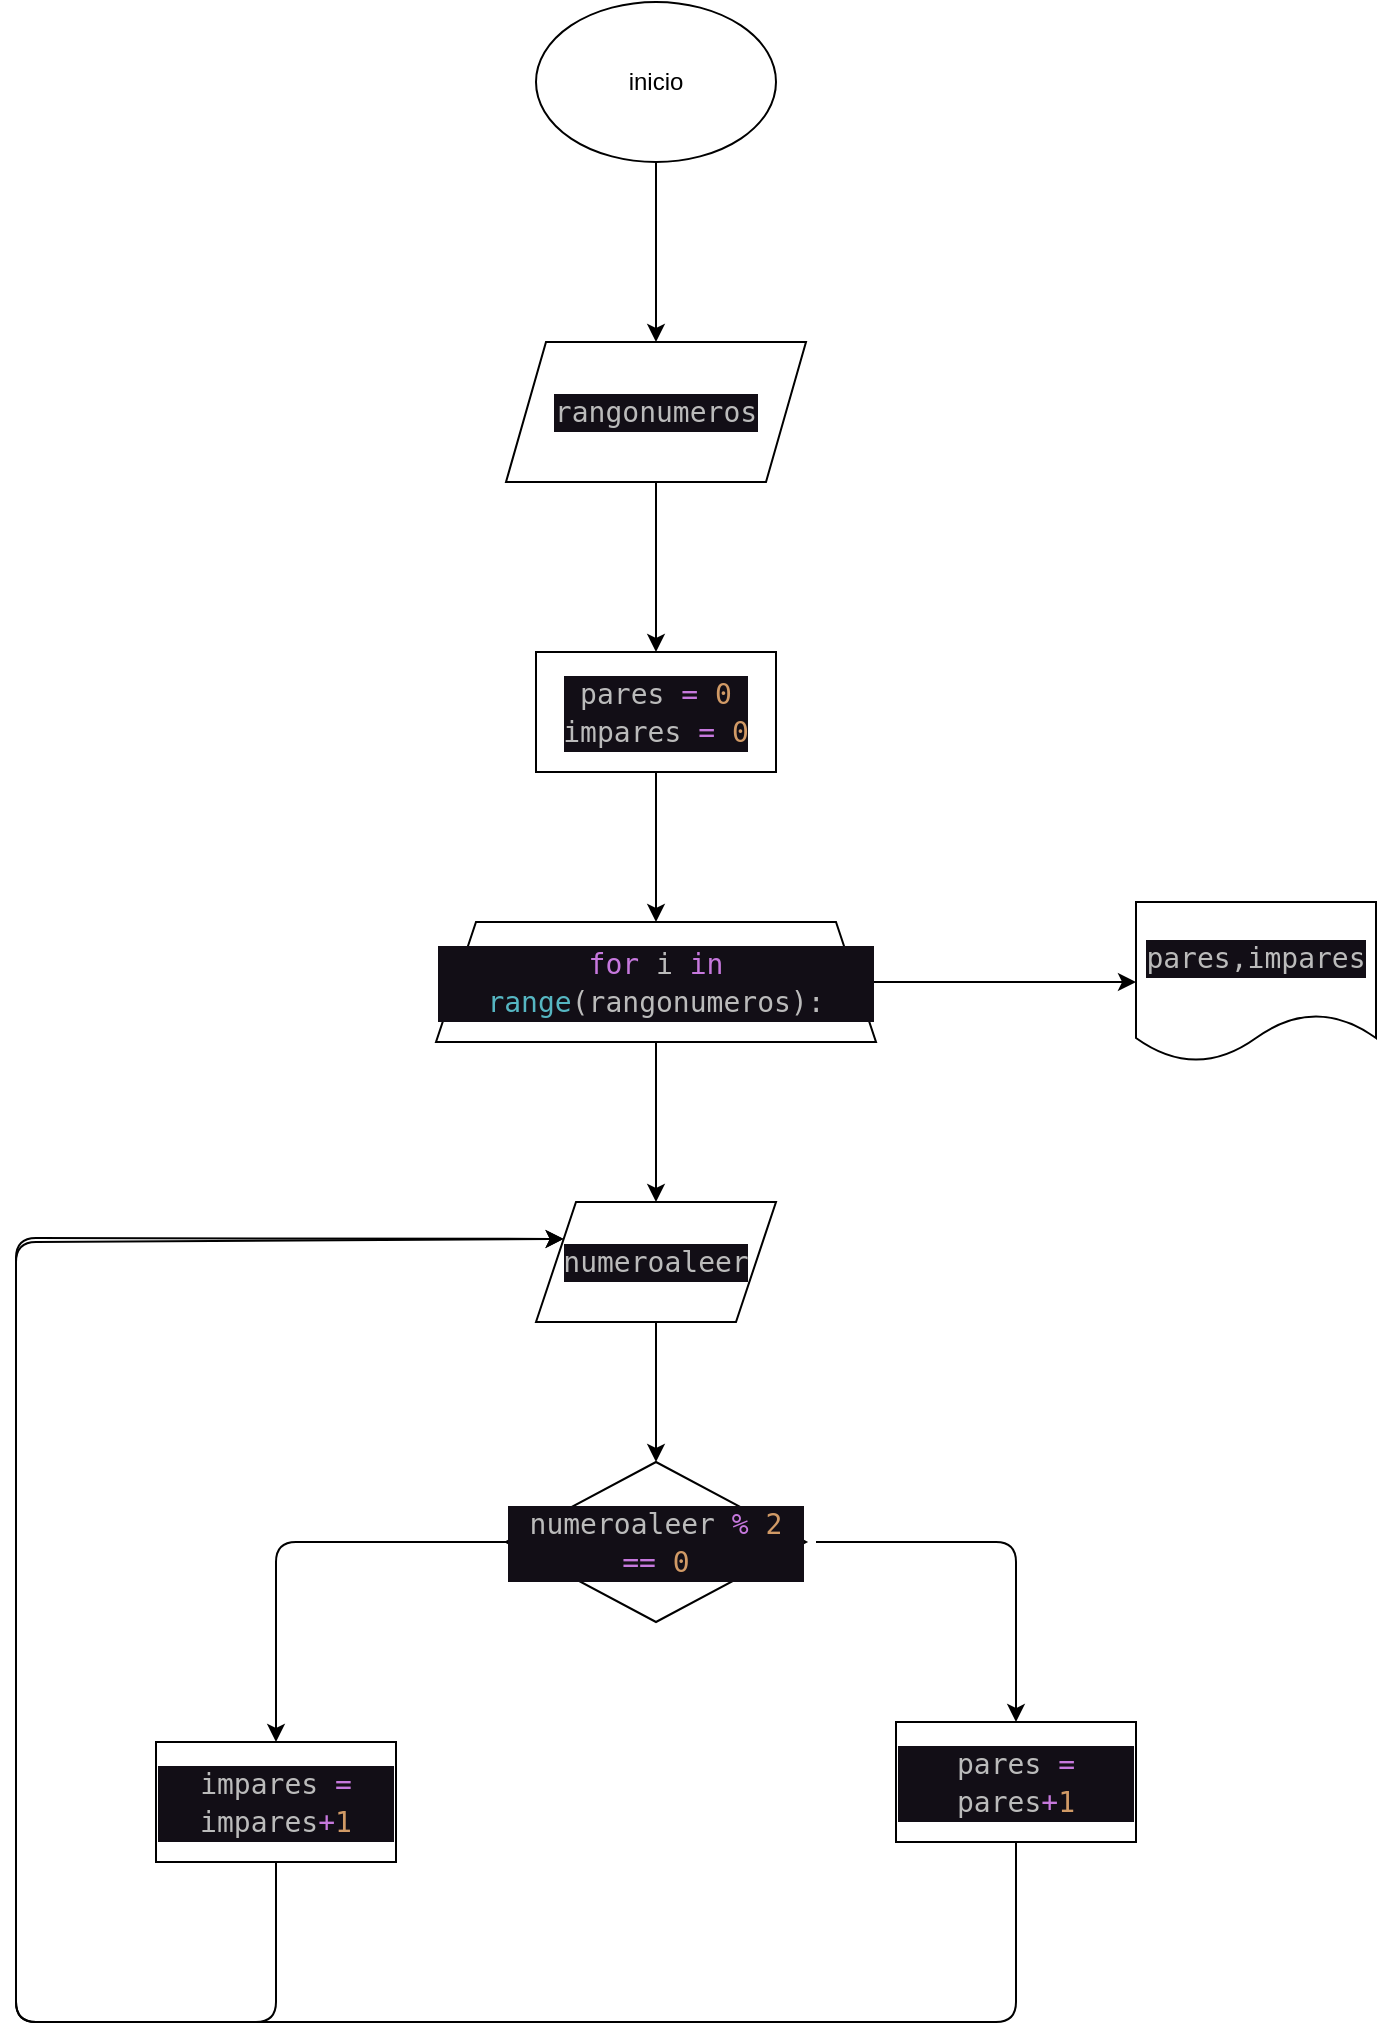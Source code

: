 <mxfile>
    <diagram id="G2xZmSsKRhENHKFy_ugk" name="Page-1">
        <mxGraphModel dx="1955" dy="787" grid="1" gridSize="10" guides="1" tooltips="1" connect="1" arrows="1" fold="1" page="1" pageScale="1" pageWidth="850" pageHeight="1100" math="0" shadow="0">
            <root>
                <mxCell id="0"/>
                <mxCell id="1" parent="0"/>
                <mxCell id="4" value="" style="edgeStyle=none;html=1;" edge="1" parent="1" source="2" target="3">
                    <mxGeometry relative="1" as="geometry"/>
                </mxCell>
                <mxCell id="2" value="inicio" style="ellipse;whiteSpace=wrap;html=1;" vertex="1" parent="1">
                    <mxGeometry x="30" y="190" width="120" height="80" as="geometry"/>
                </mxCell>
                <mxCell id="6" value="" style="edgeStyle=none;html=1;" edge="1" parent="1" source="3" target="5">
                    <mxGeometry relative="1" as="geometry"/>
                </mxCell>
                <mxCell id="3" value="&lt;div style=&quot;color: rgb(187, 187, 187); background-color: rgb(18, 14, 22); font-family: &amp;quot;Droid Sans Mono&amp;quot;, &amp;quot;monospace&amp;quot;, monospace; font-size: 14px; line-height: 19px;&quot;&gt;rangonumeros&lt;/div&gt;" style="shape=parallelogram;perimeter=parallelogramPerimeter;whiteSpace=wrap;html=1;fixedSize=1;" vertex="1" parent="1">
                    <mxGeometry x="15" y="360" width="150" height="70" as="geometry"/>
                </mxCell>
                <mxCell id="8" value="" style="edgeStyle=none;html=1;" edge="1" parent="1" source="5" target="7">
                    <mxGeometry relative="1" as="geometry"/>
                </mxCell>
                <mxCell id="5" value="&lt;div style=&quot;color: rgb(187, 187, 187); background-color: rgb(18, 14, 22); font-family: &amp;quot;Droid Sans Mono&amp;quot;, &amp;quot;monospace&amp;quot;, monospace; font-size: 14px; line-height: 19px;&quot;&gt;&lt;div&gt;pares &lt;span style=&quot;color: #c678dd;&quot;&gt;=&lt;/span&gt; &lt;span style=&quot;color: #d19a66;&quot;&gt;0&lt;/span&gt;&lt;/div&gt;&lt;div&gt;impares &lt;span style=&quot;color: #c678dd;&quot;&gt;=&lt;/span&gt; &lt;span style=&quot;color: #d19a66;&quot;&gt;0&lt;/span&gt;&lt;/div&gt;&lt;/div&gt;" style="whiteSpace=wrap;html=1;" vertex="1" parent="1">
                    <mxGeometry x="30" y="515" width="120" height="60" as="geometry"/>
                </mxCell>
                <mxCell id="12" value="" style="edgeStyle=none;html=1;" edge="1" parent="1" source="7" target="11">
                    <mxGeometry relative="1" as="geometry"/>
                </mxCell>
                <mxCell id="20" value="" style="edgeStyle=none;html=1;" edge="1" parent="1" source="7" target="19">
                    <mxGeometry relative="1" as="geometry"/>
                </mxCell>
                <mxCell id="7" value="&lt;div style=&quot;color: rgb(187, 187, 187); background-color: rgb(18, 14, 22); font-family: &amp;quot;Droid Sans Mono&amp;quot;, &amp;quot;monospace&amp;quot;, monospace; font-size: 14px; line-height: 19px;&quot;&gt;&lt;span style=&quot;color: #c678dd;&quot;&gt;for&lt;/span&gt; i &lt;span style=&quot;color: #c678dd;&quot;&gt;in&lt;/span&gt; &lt;span style=&quot;color: #56b6c2;&quot;&gt;range&lt;/span&gt;(rangonumeros):&lt;/div&gt;" style="shape=trapezoid;perimeter=trapezoidPerimeter;whiteSpace=wrap;html=1;fixedSize=1;" vertex="1" parent="1">
                    <mxGeometry x="-20" y="650" width="220" height="60" as="geometry"/>
                </mxCell>
                <mxCell id="14" value="" style="edgeStyle=none;html=1;" edge="1" parent="1" source="11" target="13">
                    <mxGeometry relative="1" as="geometry"/>
                </mxCell>
                <mxCell id="11" value="&lt;div style=&quot;color: rgb(187, 187, 187); background-color: rgb(18, 14, 22); font-family: &amp;quot;Droid Sans Mono&amp;quot;, &amp;quot;monospace&amp;quot;, monospace; font-weight: normal; font-size: 14px; line-height: 19px;&quot;&gt;&lt;div&gt;&lt;span style=&quot;color: #bbbbbb;&quot;&gt;numeroaleer&lt;/span&gt;&lt;/div&gt;&lt;/div&gt;" style="shape=parallelogram;perimeter=parallelogramPerimeter;whiteSpace=wrap;html=1;fixedSize=1;" vertex="1" parent="1">
                    <mxGeometry x="30" y="790" width="120" height="60" as="geometry"/>
                </mxCell>
                <mxCell id="16" value="" style="edgeStyle=none;html=1;" edge="1" parent="1" target="15">
                    <mxGeometry relative="1" as="geometry">
                        <mxPoint x="170" y="960" as="sourcePoint"/>
                        <Array as="points">
                            <mxPoint x="270" y="960"/>
                        </Array>
                    </mxGeometry>
                </mxCell>
                <mxCell id="18" value="" style="edgeStyle=none;html=1;exitX=0;exitY=0.5;exitDx=0;exitDy=0;" edge="1" parent="1" source="13" target="17">
                    <mxGeometry relative="1" as="geometry">
                        <Array as="points">
                            <mxPoint x="-100" y="960"/>
                        </Array>
                    </mxGeometry>
                </mxCell>
                <mxCell id="13" value="&lt;div style=&quot;color: rgb(187, 187, 187); background-color: rgb(18, 14, 22); font-family: &amp;quot;Droid Sans Mono&amp;quot;, &amp;quot;monospace&amp;quot;, monospace; font-size: 14px; line-height: 19px;&quot;&gt;numeroaleer &lt;span style=&quot;color: #c678dd;&quot;&gt;%&lt;/span&gt; &lt;span style=&quot;color: #d19a66;&quot;&gt;2&lt;/span&gt; &lt;span style=&quot;color: #c678dd;&quot;&gt;==&lt;/span&gt; &lt;span style=&quot;color: #d19a66;&quot;&gt;0&lt;/span&gt;&lt;/div&gt;" style="rhombus;whiteSpace=wrap;html=1;" vertex="1" parent="1">
                    <mxGeometry x="15" y="920" width="150" height="80" as="geometry"/>
                </mxCell>
                <mxCell id="21" style="edgeStyle=none;html=1;entryX=0;entryY=0.25;entryDx=0;entryDy=0;" edge="1" parent="1" source="15" target="11">
                    <mxGeometry relative="1" as="geometry">
                        <mxPoint x="-20.0" y="900" as="targetPoint"/>
                        <Array as="points">
                            <mxPoint x="270" y="1200"/>
                            <mxPoint x="-230" y="1200"/>
                            <mxPoint x="-230" y="810"/>
                        </Array>
                    </mxGeometry>
                </mxCell>
                <mxCell id="15" value="&lt;div style=&quot;color: rgb(187, 187, 187); background-color: rgb(18, 14, 22); font-family: &amp;quot;Droid Sans Mono&amp;quot;, &amp;quot;monospace&amp;quot;, monospace; font-size: 14px; line-height: 19px;&quot;&gt;pares &lt;span style=&quot;color: #c678dd;&quot;&gt;=&lt;/span&gt; pares&lt;span style=&quot;color: #c678dd;&quot;&gt;+&lt;/span&gt;&lt;span style=&quot;color: #d19a66;&quot;&gt;1&lt;/span&gt;&lt;/div&gt;" style="whiteSpace=wrap;html=1;" vertex="1" parent="1">
                    <mxGeometry x="210" y="1050" width="120" height="60" as="geometry"/>
                </mxCell>
                <mxCell id="22" style="edgeStyle=none;html=1;entryX=0;entryY=0.25;entryDx=0;entryDy=0;" edge="1" parent="1" source="17" target="11">
                    <mxGeometry relative="1" as="geometry">
                        <mxPoint x="-60.0" y="870" as="targetPoint"/>
                        <Array as="points">
                            <mxPoint x="-100" y="1200"/>
                            <mxPoint x="-230" y="1200"/>
                            <mxPoint x="-230" y="808"/>
                        </Array>
                    </mxGeometry>
                </mxCell>
                <mxCell id="17" value="&lt;div style=&quot;color: rgb(187, 187, 187); background-color: rgb(18, 14, 22); font-family: &amp;quot;Droid Sans Mono&amp;quot;, &amp;quot;monospace&amp;quot;, monospace; font-size: 14px; line-height: 19px;&quot;&gt;impares &lt;span style=&quot;color: #c678dd;&quot;&gt;=&lt;/span&gt; impares&lt;span style=&quot;color: #c678dd;&quot;&gt;+&lt;/span&gt;&lt;span style=&quot;color: #d19a66;&quot;&gt;1&lt;/span&gt;&lt;/div&gt;" style="whiteSpace=wrap;html=1;" vertex="1" parent="1">
                    <mxGeometry x="-160" y="1060" width="120" height="60" as="geometry"/>
                </mxCell>
                <mxCell id="19" value="&lt;div style=&quot;color: rgb(187, 187, 187); background-color: rgb(18, 14, 22); font-family: &amp;quot;Droid Sans Mono&amp;quot;, &amp;quot;monospace&amp;quot;, monospace; font-size: 14px; line-height: 19px;&quot;&gt;pares,&lt;span style=&quot;&quot;&gt;impares&lt;/span&gt;&lt;/div&gt;" style="shape=document;whiteSpace=wrap;html=1;boundedLbl=1;" vertex="1" parent="1">
                    <mxGeometry x="330" y="640" width="120" height="80" as="geometry"/>
                </mxCell>
            </root>
        </mxGraphModel>
    </diagram>
</mxfile>